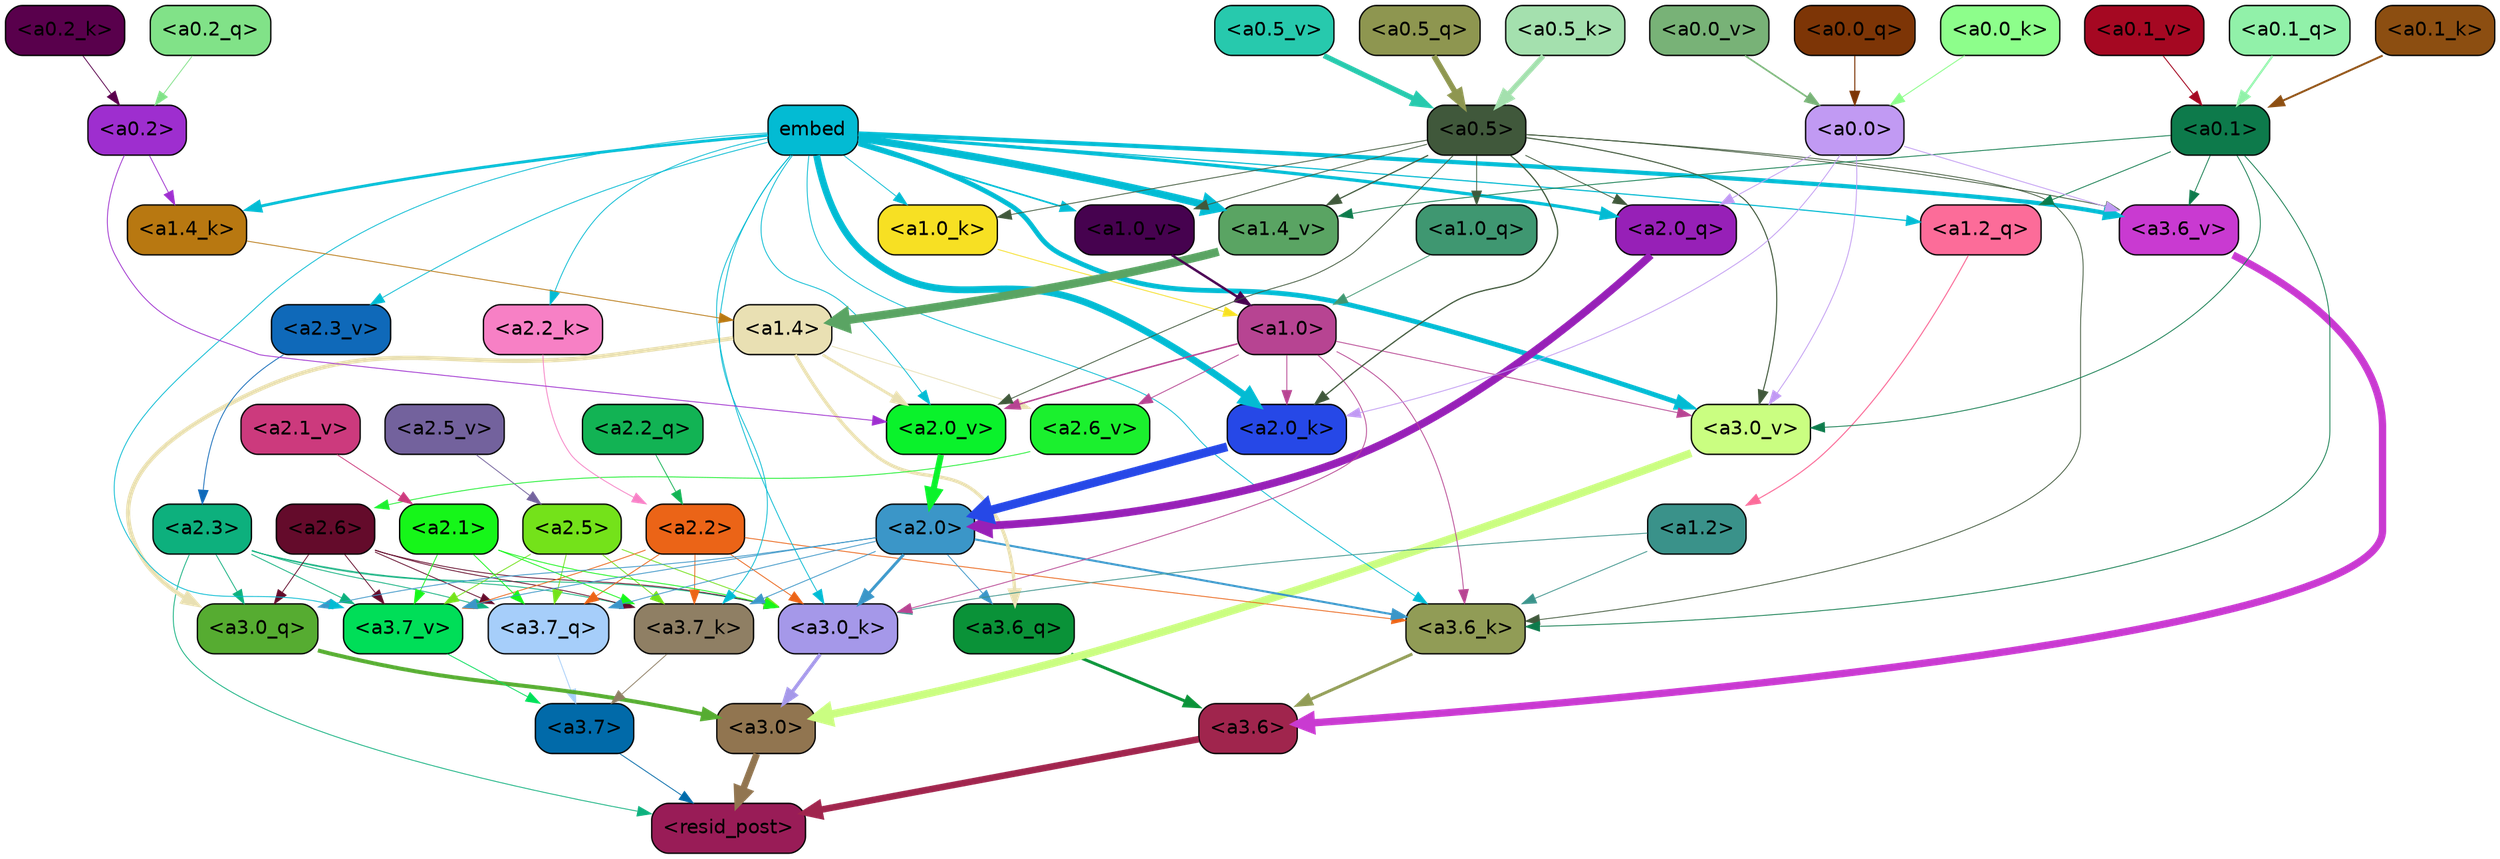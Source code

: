 strict digraph "" {
	graph [bgcolor=transparent,
		layout=dot,
		overlap=false,
		splines=true
	];
	"<a3.7>"	[color=black,
		fillcolor="#016aa9",
		fontname=Helvetica,
		shape=box,
		style="filled, rounded"];
	"<resid_post>"	[color=black,
		fillcolor="#991c57",
		fontname=Helvetica,
		shape=box,
		style="filled, rounded"];
	"<a3.7>" -> "<resid_post>"	[color="#016aa9",
		penwidth=0.6];
	"<a3.6>"	[color=black,
		fillcolor="#a0254d",
		fontname=Helvetica,
		shape=box,
		style="filled, rounded"];
	"<a3.6>" -> "<resid_post>"	[color="#a0254d",
		penwidth=4.7534414529800415];
	"<a3.0>"	[color=black,
		fillcolor="#917550",
		fontname=Helvetica,
		shape=box,
		style="filled, rounded"];
	"<a3.0>" -> "<resid_post>"	[color="#917550",
		penwidth=4.898576855659485];
	"<a2.3>"	[color=black,
		fillcolor="#0db07d",
		fontname=Helvetica,
		shape=box,
		style="filled, rounded"];
	"<a2.3>" -> "<resid_post>"	[color="#0db07d",
		penwidth=0.6];
	"<a3.7_q>"	[color=black,
		fillcolor="#a6cefa",
		fontname=Helvetica,
		shape=box,
		style="filled, rounded"];
	"<a2.3>" -> "<a3.7_q>"	[color="#0db07d",
		penwidth=0.6];
	"<a3.0_q>"	[color=black,
		fillcolor="#56ac31",
		fontname=Helvetica,
		shape=box,
		style="filled, rounded"];
	"<a2.3>" -> "<a3.0_q>"	[color="#0db07d",
		penwidth=0.6];
	"<a3.7_k>"	[color=black,
		fillcolor="#8f7f64",
		fontname=Helvetica,
		shape=box,
		style="filled, rounded"];
	"<a2.3>" -> "<a3.7_k>"	[color="#0db07d",
		penwidth=0.6];
	"<a3.0_k>"	[color=black,
		fillcolor="#a598e9",
		fontname=Helvetica,
		shape=box,
		style="filled, rounded"];
	"<a2.3>" -> "<a3.0_k>"	[color="#0db07d",
		penwidth=0.6];
	"<a3.7_v>"	[color=black,
		fillcolor="#00de58",
		fontname=Helvetica,
		shape=box,
		style="filled, rounded"];
	"<a2.3>" -> "<a3.7_v>"	[color="#0db07d",
		penwidth=0.6];
	"<a3.7_q>" -> "<a3.7>"	[color="#a6cefa",
		penwidth=0.6];
	"<a3.6_q>"	[color=black,
		fillcolor="#0a9238",
		fontname=Helvetica,
		shape=box,
		style="filled, rounded"];
	"<a3.6_q>" -> "<a3.6>"	[color="#0a9238",
		penwidth=2.160832464694977];
	"<a3.0_q>" -> "<a3.0>"	[color="#56ac31",
		penwidth=2.870753765106201];
	"<a3.7_k>" -> "<a3.7>"	[color="#8f7f64",
		penwidth=0.6];
	"<a3.6_k>"	[color=black,
		fillcolor="#919c56",
		fontname=Helvetica,
		shape=box,
		style="filled, rounded"];
	"<a3.6_k>" -> "<a3.6>"	[color="#919c56",
		penwidth=2.13908451795578];
	"<a3.0_k>" -> "<a3.0>"	[color="#a598e9",
		penwidth=2.520303964614868];
	"<a3.7_v>" -> "<a3.7>"	[color="#00de58",
		penwidth=0.6];
	"<a3.6_v>"	[color=black,
		fillcolor="#c93ad1",
		fontname=Helvetica,
		shape=box,
		style="filled, rounded"];
	"<a3.6_v>" -> "<a3.6>"	[color="#c93ad1",
		penwidth=5.297133803367615];
	"<a3.0_v>"	[color=black,
		fillcolor="#cafe81",
		fontname=Helvetica,
		shape=box,
		style="filled, rounded"];
	"<a3.0_v>" -> "<a3.0>"	[color="#cafe81",
		penwidth=5.680712580680847];
	"<a2.6>"	[color=black,
		fillcolor="#640b2b",
		fontname=Helvetica,
		shape=box,
		style="filled, rounded"];
	"<a2.6>" -> "<a3.7_q>"	[color="#640b2b",
		penwidth=0.6];
	"<a2.6>" -> "<a3.0_q>"	[color="#640b2b",
		penwidth=0.6];
	"<a2.6>" -> "<a3.7_k>"	[color="#640b2b",
		penwidth=0.6];
	"<a2.6>" -> "<a3.0_k>"	[color="#640b2b",
		penwidth=0.6];
	"<a2.6>" -> "<a3.7_v>"	[color="#640b2b",
		penwidth=0.6];
	"<a2.5>"	[color=black,
		fillcolor="#74e21a",
		fontname=Helvetica,
		shape=box,
		style="filled, rounded"];
	"<a2.5>" -> "<a3.7_q>"	[color="#74e21a",
		penwidth=0.6];
	"<a2.5>" -> "<a3.7_k>"	[color="#74e21a",
		penwidth=0.6];
	"<a2.5>" -> "<a3.0_k>"	[color="#74e21a",
		penwidth=0.6];
	"<a2.5>" -> "<a3.7_v>"	[color="#74e21a",
		penwidth=0.6];
	"<a2.2>"	[color=black,
		fillcolor="#eb6417",
		fontname=Helvetica,
		shape=box,
		style="filled, rounded"];
	"<a2.2>" -> "<a3.7_q>"	[color="#eb6417",
		penwidth=0.6];
	"<a2.2>" -> "<a3.7_k>"	[color="#eb6417",
		penwidth=0.6];
	"<a2.2>" -> "<a3.6_k>"	[color="#eb6417",
		penwidth=0.6];
	"<a2.2>" -> "<a3.0_k>"	[color="#eb6417",
		penwidth=0.6];
	"<a2.2>" -> "<a3.7_v>"	[color="#eb6417",
		penwidth=0.6];
	"<a2.1>"	[color=black,
		fillcolor="#16f619",
		fontname=Helvetica,
		shape=box,
		style="filled, rounded"];
	"<a2.1>" -> "<a3.7_q>"	[color="#16f619",
		penwidth=0.6];
	"<a2.1>" -> "<a3.7_k>"	[color="#16f619",
		penwidth=0.6];
	"<a2.1>" -> "<a3.0_k>"	[color="#16f619",
		penwidth=0.6];
	"<a2.1>" -> "<a3.7_v>"	[color="#16f619",
		penwidth=0.6];
	"<a2.0>"	[color=black,
		fillcolor="#3b96c8",
		fontname=Helvetica,
		shape=box,
		style="filled, rounded"];
	"<a2.0>" -> "<a3.7_q>"	[color="#3b96c8",
		penwidth=0.6];
	"<a2.0>" -> "<a3.6_q>"	[color="#3b96c8",
		penwidth=0.6];
	"<a2.0>" -> "<a3.0_q>"	[color="#3b96c8",
		penwidth=0.6];
	"<a2.0>" -> "<a3.7_k>"	[color="#3b96c8",
		penwidth=0.6];
	"<a2.0>" -> "<a3.6_k>"	[color="#3b96c8",
		penwidth=1.4807794839143753];
	"<a2.0>" -> "<a3.0_k>"	[color="#3b96c8",
		penwidth=2.095262974500656];
	"<a2.0>" -> "<a3.7_v>"	[color="#3b96c8",
		penwidth=0.6];
	"<a1.4>"	[color=black,
		fillcolor="#e9e0b3",
		fontname=Helvetica,
		shape=box,
		style="filled, rounded"];
	"<a1.4>" -> "<a3.6_q>"	[color="#e9e0b3",
		penwidth=2.425799250602722];
	"<a1.4>" -> "<a3.0_q>"	[color="#e9e0b3",
		penwidth=3.0341034531593323];
	"<a2.6_v>"	[color=black,
		fillcolor="#1bf02e",
		fontname=Helvetica,
		shape=box,
		style="filled, rounded"];
	"<a1.4>" -> "<a2.6_v>"	[color="#e9e0b3",
		penwidth=0.6];
	"<a2.0_v>"	[color=black,
		fillcolor="#0af22b",
		fontname=Helvetica,
		shape=box,
		style="filled, rounded"];
	"<a1.4>" -> "<a2.0_v>"	[color="#e9e0b3",
		penwidth=2.007302835583687];
	embed	[color=black,
		fillcolor="#03bbd3",
		fontname=Helvetica,
		shape=box,
		style="filled, rounded"];
	embed -> "<a3.7_k>"	[color="#03bbd3",
		penwidth=0.6];
	embed -> "<a3.6_k>"	[color="#03bbd3",
		penwidth=0.6];
	embed -> "<a3.0_k>"	[color="#03bbd3",
		penwidth=0.6];
	embed -> "<a3.7_v>"	[color="#03bbd3",
		penwidth=0.6];
	embed -> "<a3.6_v>"	[color="#03bbd3",
		penwidth=3.067279100418091];
	embed -> "<a3.0_v>"	[color="#03bbd3",
		penwidth=3.5202720761299133];
	"<a2.0_q>"	[color=black,
		fillcolor="#9720b7",
		fontname=Helvetica,
		shape=box,
		style="filled, rounded"];
	embed -> "<a2.0_q>"	[color="#03bbd3",
		penwidth=2.339468687772751];
	"<a2.2_k>"	[color=black,
		fillcolor="#f780c5",
		fontname=Helvetica,
		shape=box,
		style="filled, rounded"];
	embed -> "<a2.2_k>"	[color="#03bbd3",
		penwidth=0.6];
	"<a2.0_k>"	[color=black,
		fillcolor="#2648e7",
		fontname=Helvetica,
		shape=box,
		style="filled, rounded"];
	embed -> "<a2.0_k>"	[color="#03bbd3",
		penwidth=4.9759310483932495];
	"<a2.3_v>"	[color=black,
		fillcolor="#0f69b9",
		fontname=Helvetica,
		shape=box,
		style="filled, rounded"];
	embed -> "<a2.3_v>"	[color="#03bbd3",
		penwidth=0.6];
	embed -> "<a2.0_v>"	[color="#03bbd3",
		penwidth=0.6];
	"<a1.2_q>"	[color=black,
		fillcolor="#fc6c99",
		fontname=Helvetica,
		shape=box,
		style="filled, rounded"];
	embed -> "<a1.2_q>"	[color="#03bbd3",
		penwidth=0.8262195587158203];
	"<a1.4_k>"	[color=black,
		fillcolor="#b87811",
		fontname=Helvetica,
		shape=box,
		style="filled, rounded"];
	embed -> "<a1.4_k>"	[color="#03bbd3",
		penwidth=2.0715588331222534];
	"<a1.0_k>"	[color=black,
		fillcolor="#f7e023",
		fontname=Helvetica,
		shape=box,
		style="filled, rounded"];
	embed -> "<a1.0_k>"	[color="#03bbd3",
		penwidth=0.6];
	"<a1.4_v>"	[color=black,
		fillcolor="#5aa463",
		fontname=Helvetica,
		shape=box,
		style="filled, rounded"];
	embed -> "<a1.4_v>"	[color="#03bbd3",
		penwidth=5.3763720989227295];
	"<a1.0_v>"	[color=black,
		fillcolor="#46024f",
		fontname=Helvetica,
		shape=box,
		style="filled, rounded"];
	embed -> "<a1.0_v>"	[color="#03bbd3",
		penwidth=1.232791244983673];
	"<a1.2>"	[color=black,
		fillcolor="#3a928a",
		fontname=Helvetica,
		shape=box,
		style="filled, rounded"];
	"<a1.2>" -> "<a3.6_k>"	[color="#3a928a",
		penwidth=0.6];
	"<a1.2>" -> "<a3.0_k>"	[color="#3a928a",
		penwidth=0.6];
	"<a1.0>"	[color=black,
		fillcolor="#b74492",
		fontname=Helvetica,
		shape=box,
		style="filled, rounded"];
	"<a1.0>" -> "<a3.6_k>"	[color="#b74492",
		penwidth=0.6];
	"<a1.0>" -> "<a3.0_k>"	[color="#b74492",
		penwidth=0.6];
	"<a1.0>" -> "<a3.0_v>"	[color="#b74492",
		penwidth=0.6];
	"<a1.0>" -> "<a2.0_k>"	[color="#b74492",
		penwidth=0.6];
	"<a1.0>" -> "<a2.6_v>"	[color="#b74492",
		penwidth=0.6];
	"<a1.0>" -> "<a2.0_v>"	[color="#b74492",
		penwidth=1.0943371653556824];
	"<a0.5>"	[color=black,
		fillcolor="#40583b",
		fontname=Helvetica,
		shape=box,
		style="filled, rounded"];
	"<a0.5>" -> "<a3.6_k>"	[color="#40583b",
		penwidth=0.6];
	"<a0.5>" -> "<a3.6_v>"	[color="#40583b",
		penwidth=0.6];
	"<a0.5>" -> "<a3.0_v>"	[color="#40583b",
		penwidth=0.764040544629097];
	"<a0.5>" -> "<a2.0_q>"	[color="#40583b",
		penwidth=0.6];
	"<a0.5>" -> "<a2.0_k>"	[color="#40583b",
		penwidth=0.8956001400947571];
	"<a0.5>" -> "<a2.0_v>"	[color="#40583b",
		penwidth=0.6];
	"<a1.0_q>"	[color=black,
		fillcolor="#3f9771",
		fontname=Helvetica,
		shape=box,
		style="filled, rounded"];
	"<a0.5>" -> "<a1.0_q>"	[color="#40583b",
		penwidth=0.6];
	"<a0.5>" -> "<a1.0_k>"	[color="#40583b",
		penwidth=0.6];
	"<a0.5>" -> "<a1.4_v>"	[color="#40583b",
		penwidth=0.8774083852767944];
	"<a0.5>" -> "<a1.0_v>"	[color="#40583b",
		penwidth=0.6];
	"<a0.1>"	[color=black,
		fillcolor="#0d7a4b",
		fontname=Helvetica,
		shape=box,
		style="filled, rounded"];
	"<a0.1>" -> "<a3.6_k>"	[color="#0d7a4b",
		penwidth=0.6];
	"<a0.1>" -> "<a3.6_v>"	[color="#0d7a4b",
		penwidth=0.6];
	"<a0.1>" -> "<a3.0_v>"	[color="#0d7a4b",
		penwidth=0.6];
	"<a0.1>" -> "<a1.2_q>"	[color="#0d7a4b",
		penwidth=0.6];
	"<a0.1>" -> "<a1.4_v>"	[color="#0d7a4b",
		penwidth=0.6];
	"<a0.0>"	[color=black,
		fillcolor="#c19af3",
		fontname=Helvetica,
		shape=box,
		style="filled, rounded"];
	"<a0.0>" -> "<a3.6_v>"	[color="#c19af3",
		penwidth=0.6];
	"<a0.0>" -> "<a3.0_v>"	[color="#c19af3",
		penwidth=0.6];
	"<a0.0>" -> "<a2.0_q>"	[color="#c19af3",
		penwidth=0.6];
	"<a0.0>" -> "<a2.0_k>"	[color="#c19af3",
		penwidth=0.6];
	"<a2.2_q>"	[color=black,
		fillcolor="#12b354",
		fontname=Helvetica,
		shape=box,
		style="filled, rounded"];
	"<a2.2_q>" -> "<a2.2>"	[color="#12b354",
		penwidth=0.6];
	"<a2.0_q>" -> "<a2.0>"	[color="#9720b7",
		penwidth=5.606565475463867];
	"<a2.2_k>" -> "<a2.2>"	[color="#f780c5",
		penwidth=0.6];
	"<a2.0_k>" -> "<a2.0>"	[color="#2648e7",
		penwidth=6.344284534454346];
	"<a2.6_v>" -> "<a2.6>"	[color="#1bf02e",
		penwidth=0.6];
	"<a2.5_v>"	[color=black,
		fillcolor="#73629d",
		fontname=Helvetica,
		shape=box,
		style="filled, rounded"];
	"<a2.5_v>" -> "<a2.5>"	[color="#73629d",
		penwidth=0.6];
	"<a2.3_v>" -> "<a2.3>"	[color="#0f69b9",
		penwidth=0.6];
	"<a2.1_v>"	[color=black,
		fillcolor="#cc3a7d",
		fontname=Helvetica,
		shape=box,
		style="filled, rounded"];
	"<a2.1_v>" -> "<a2.1>"	[color="#cc3a7d",
		penwidth=0.6];
	"<a2.0_v>" -> "<a2.0>"	[color="#0af22b",
		penwidth=4.422677040100098];
	"<a0.2>"	[color=black,
		fillcolor="#9e2ecf",
		fontname=Helvetica,
		shape=box,
		style="filled, rounded"];
	"<a0.2>" -> "<a2.0_v>"	[color="#9e2ecf",
		penwidth=0.6];
	"<a0.2>" -> "<a1.4_k>"	[color="#9e2ecf",
		penwidth=0.6];
	"<a1.2_q>" -> "<a1.2>"	[color="#fc6c99",
		penwidth=0.7570515871047974];
	"<a1.0_q>" -> "<a1.0>"	[color="#3f9771",
		penwidth=0.6];
	"<a1.4_k>" -> "<a1.4>"	[color="#b87811",
		penwidth=0.6];
	"<a1.0_k>" -> "<a1.0>"	[color="#f7e023",
		penwidth=0.6];
	"<a1.4_v>" -> "<a1.4>"	[color="#5aa463",
		penwidth=6.0194467306137085];
	"<a1.0_v>" -> "<a1.0>"	[color="#46024f",
		penwidth=1.738280937075615];
	"<a0.5_q>"	[color=black,
		fillcolor="#8e9650",
		fontname=Helvetica,
		shape=box,
		style="filled, rounded"];
	"<a0.5_q>" -> "<a0.5>"	[color="#8e9650",
		penwidth=4.023846536874771];
	"<a0.2_q>"	[color=black,
		fillcolor="#81e288",
		fontname=Helvetica,
		shape=box,
		style="filled, rounded"];
	"<a0.2_q>" -> "<a0.2>"	[color="#81e288",
		penwidth=0.6];
	"<a0.1_q>"	[color=black,
		fillcolor="#91f1a9",
		fontname=Helvetica,
		shape=box,
		style="filled, rounded"];
	"<a0.1_q>" -> "<a0.1>"	[color="#91f1a9",
		penwidth=1.5174570083618164];
	"<a0.0_q>"	[color=black,
		fillcolor="#7d3506",
		fontname=Helvetica,
		shape=box,
		style="filled, rounded"];
	"<a0.0_q>" -> "<a0.0>"	[color="#7d3506",
		penwidth=0.766176700592041];
	"<a0.5_k>"	[color=black,
		fillcolor="#a4e0ae",
		fontname=Helvetica,
		shape=box,
		style="filled, rounded"];
	"<a0.5_k>" -> "<a0.5>"	[color="#a4e0ae",
		penwidth=3.607769437134266];
	"<a0.2_k>"	[color=black,
		fillcolor="#59004c",
		fontname=Helvetica,
		shape=box,
		style="filled, rounded"];
	"<a0.2_k>" -> "<a0.2>"	[color="#59004c",
		penwidth=0.6];
	"<a0.1_k>"	[color=black,
		fillcolor="#8c4e11",
		fontname=Helvetica,
		shape=box,
		style="filled, rounded"];
	"<a0.1_k>" -> "<a0.1>"	[color="#8c4e11",
		penwidth=1.4202113151550293];
	"<a0.0_k>"	[color=black,
		fillcolor="#8dfe8b",
		fontname=Helvetica,
		shape=box,
		style="filled, rounded"];
	"<a0.0_k>" -> "<a0.0>"	[color="#8dfe8b",
		penwidth=0.6857404708862305];
	"<a0.5_v>"	[color=black,
		fillcolor="#27c9ad",
		fontname=Helvetica,
		shape=box,
		style="filled, rounded"];
	"<a0.5_v>" -> "<a0.5>"	[color="#27c9ad",
		penwidth=3.7962711341679096];
	"<a0.1_v>"	[color=black,
		fillcolor="#a50822",
		fontname=Helvetica,
		shape=box,
		style="filled, rounded"];
	"<a0.1_v>" -> "<a0.1>"	[color="#a50822",
		penwidth=0.6802752017974854];
	"<a0.0_v>"	[color=black,
		fillcolor="#78b277",
		fontname=Helvetica,
		shape=box,
		style="filled, rounded"];
	"<a0.0_v>" -> "<a0.0>"	[color="#78b277",
		penwidth=1.1918113231658936];
}
